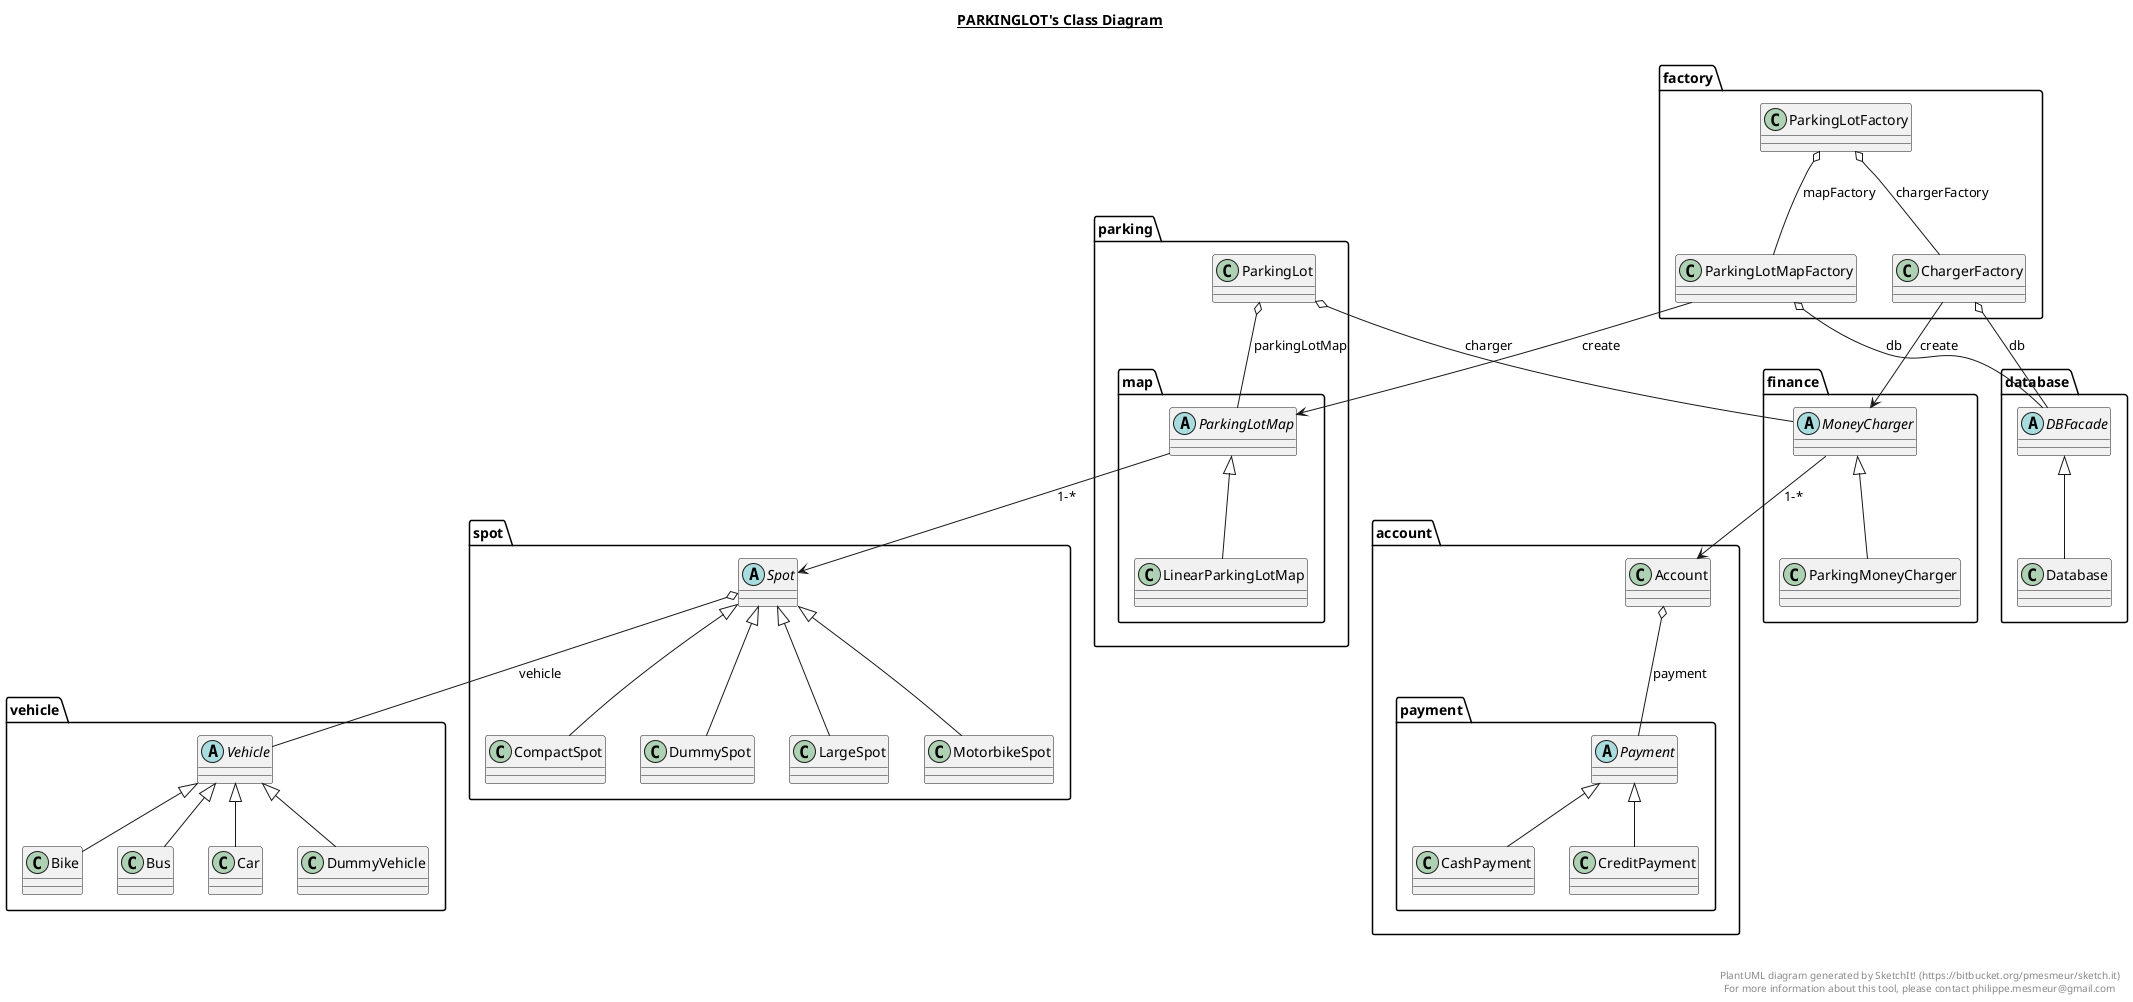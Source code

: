 @startuml

title __PARKINGLOT's Class Diagram__\n

  namespace account {
    class account.Account {
    }
  }
  

  namespace account {
    namespace payment {
      class account.payment.CashPayment {
      }
    }
  }
  

  namespace account {
    namespace payment {
      class account.payment.CreditPayment {
      }
    }
  }
  

  namespace account {
    namespace payment {
      abstract class account.payment.Payment {
      }
    }
  }
  

  namespace database {
    abstract class database.DBFacade {
    }
  }


  namespace database {
    class database.Database {
    }
  }


  namespace factory {
    class factory.ChargerFactory {
    }
  }


  namespace factory {
    class factory.ParkingLotFactory {
    }
  }


  namespace factory {
    class factory.ParkingLotMapFactory {
    }
  }


  namespace finance {
    abstract class finance.MoneyCharger {
    }
  }


  namespace finance {
    class finance.ParkingMoneyCharger {
    }
  }


  namespace parking {
    class parking.ParkingLot {
    }
  }


  namespace parking {
    namespace map {
      class parking.map.LinearParkingLotMap {
      }
    }
  }


  namespace parking {
    namespace map {
      abstract class parking.map.ParkingLotMap {
      }
    }
  }

  namespace spot {
    class spot.CompactSpot {
    }
  }


  namespace spot {
    class spot.DummySpot {
    }
  }


  namespace spot {
    class spot.LargeSpot {
    }
  }


  namespace spot {
    class spot.MotorbikeSpot {
    }
  }


  namespace spot {
    abstract class spot.Spot {
    }
  }


  namespace vehicle {
    class vehicle.Bike {
    }
  }


  namespace vehicle {
    class vehicle.Bus {
    }
  }


  namespace vehicle {
    class vehicle.Car {
    }
  }


  namespace vehicle {
    class vehicle.DummyVehicle {
    }
  }


  namespace vehicle {
    abstract class vehicle.Vehicle {
    }
  }


  account.Account o-- account.payment.Payment : payment
  account.payment.CashPayment -up-|> account.payment.Payment
  account.payment.CreditPayment -up-|> account.payment.Payment

  database.Database -up-|> database.DBFacade


  factory.ChargerFactory o-- database.DBFacade : db
  factory.ChargerFactory --> finance.MoneyCharger : create

  factory.ParkingLotFactory o-- factory.ChargerFactory : chargerFactory
  factory.ParkingLotFactory o-- factory.ParkingLotMapFactory : mapFactory

  factory.ParkingLotMapFactory o-- database.DBFacade : db
  factory.ParkingLotMapFactory --> parking.map.ParkingLotMap : create

  finance.ParkingMoneyCharger -up-|> finance.MoneyCharger
  finance.MoneyCharger --> account.Account : 1-*

  parking.ParkingLot o-- finance.MoneyCharger : charger
  parking.ParkingLot o-- parking.map.ParkingLotMap : parkingLotMap
  parking.map.LinearParkingLotMap -up-|> parking.map.ParkingLotMap
  parking.map.ParkingLotMap --> spot.Spot : 1-*


  spot.CompactSpot -up-|> spot.Spot
  spot.DummySpot -up-|> spot.Spot
  spot.LargeSpot -up-|> spot.Spot
  spot.MotorbikeSpot -up-|> spot.Spot
  spot.Spot o-- vehicle.Vehicle : vehicle
  vehicle.Bike -up-|> vehicle.Vehicle
  vehicle.Bus -up-|> vehicle.Vehicle
  vehicle.Car -up-|> vehicle.Vehicle
  vehicle.DummyVehicle -up-|> vehicle.Vehicle




right footer


PlantUML diagram generated by SketchIt! (https://bitbucket.org/pmesmeur/sketch.it)
For more information about this tool, please contact philippe.mesmeur@gmail.com
endfooter

@enduml

